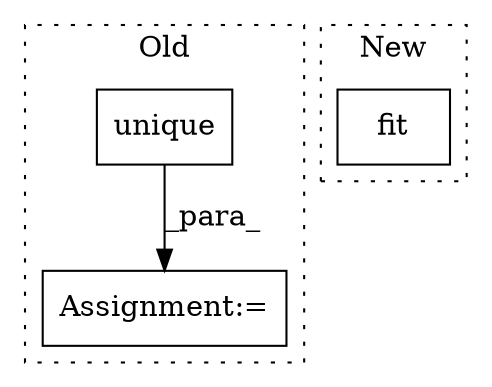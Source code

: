 digraph G {
subgraph cluster0 {
1 [label="unique" a="32" s="1597,1605" l="7,1" shape="box"];
3 [label="Assignment:=" a="7" s="1585" l="1" shape="box"];
label = "Old";
style="dotted";
}
subgraph cluster1 {
2 [label="fit" a="32" s="1357,1373" l="4,1" shape="box"];
label = "New";
style="dotted";
}
1 -> 3 [label="_para_"];
}